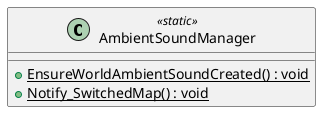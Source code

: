 @startuml
class AmbientSoundManager <<static>> {
    + {static} EnsureWorldAmbientSoundCreated() : void
    + {static} Notify_SwitchedMap() : void
}
@enduml
